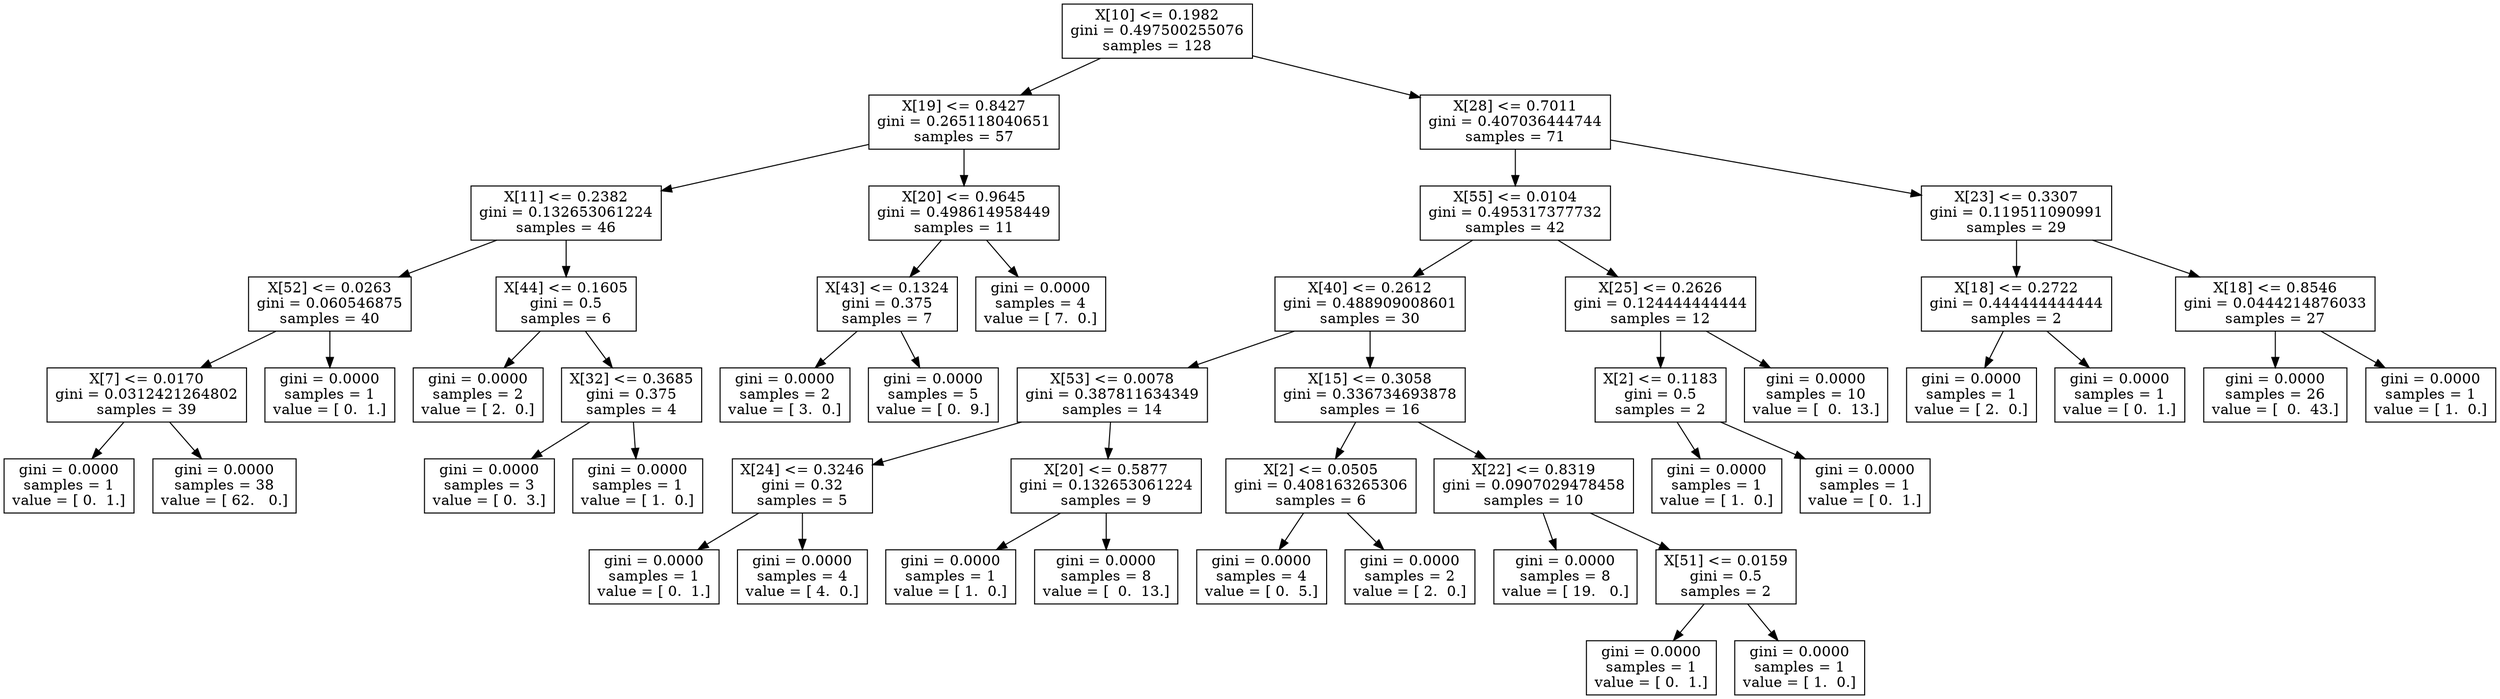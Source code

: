 digraph Tree {
0 [label="X[10] <= 0.1982\ngini = 0.497500255076\nsamples = 128", shape="box"] ;
1 [label="X[19] <= 0.8427\ngini = 0.265118040651\nsamples = 57", shape="box"] ;
0 -> 1 ;
2 [label="X[11] <= 0.2382\ngini = 0.132653061224\nsamples = 46", shape="box"] ;
1 -> 2 ;
3 [label="X[52] <= 0.0263\ngini = 0.060546875\nsamples = 40", shape="box"] ;
2 -> 3 ;
4 [label="X[7] <= 0.0170\ngini = 0.0312421264802\nsamples = 39", shape="box"] ;
3 -> 4 ;
5 [label="gini = 0.0000\nsamples = 1\nvalue = [ 0.  1.]", shape="box"] ;
4 -> 5 ;
6 [label="gini = 0.0000\nsamples = 38\nvalue = [ 62.   0.]", shape="box"] ;
4 -> 6 ;
7 [label="gini = 0.0000\nsamples = 1\nvalue = [ 0.  1.]", shape="box"] ;
3 -> 7 ;
8 [label="X[44] <= 0.1605\ngini = 0.5\nsamples = 6", shape="box"] ;
2 -> 8 ;
9 [label="gini = 0.0000\nsamples = 2\nvalue = [ 2.  0.]", shape="box"] ;
8 -> 9 ;
10 [label="X[32] <= 0.3685\ngini = 0.375\nsamples = 4", shape="box"] ;
8 -> 10 ;
11 [label="gini = 0.0000\nsamples = 3\nvalue = [ 0.  3.]", shape="box"] ;
10 -> 11 ;
12 [label="gini = 0.0000\nsamples = 1\nvalue = [ 1.  0.]", shape="box"] ;
10 -> 12 ;
13 [label="X[20] <= 0.9645\ngini = 0.498614958449\nsamples = 11", shape="box"] ;
1 -> 13 ;
14 [label="X[43] <= 0.1324\ngini = 0.375\nsamples = 7", shape="box"] ;
13 -> 14 ;
15 [label="gini = 0.0000\nsamples = 2\nvalue = [ 3.  0.]", shape="box"] ;
14 -> 15 ;
16 [label="gini = 0.0000\nsamples = 5\nvalue = [ 0.  9.]", shape="box"] ;
14 -> 16 ;
17 [label="gini = 0.0000\nsamples = 4\nvalue = [ 7.  0.]", shape="box"] ;
13 -> 17 ;
18 [label="X[28] <= 0.7011\ngini = 0.407036444744\nsamples = 71", shape="box"] ;
0 -> 18 ;
19 [label="X[55] <= 0.0104\ngini = 0.495317377732\nsamples = 42", shape="box"] ;
18 -> 19 ;
20 [label="X[40] <= 0.2612\ngini = 0.488909008601\nsamples = 30", shape="box"] ;
19 -> 20 ;
21 [label="X[53] <= 0.0078\ngini = 0.387811634349\nsamples = 14", shape="box"] ;
20 -> 21 ;
22 [label="X[24] <= 0.3246\ngini = 0.32\nsamples = 5", shape="box"] ;
21 -> 22 ;
23 [label="gini = 0.0000\nsamples = 1\nvalue = [ 0.  1.]", shape="box"] ;
22 -> 23 ;
24 [label="gini = 0.0000\nsamples = 4\nvalue = [ 4.  0.]", shape="box"] ;
22 -> 24 ;
25 [label="X[20] <= 0.5877\ngini = 0.132653061224\nsamples = 9", shape="box"] ;
21 -> 25 ;
26 [label="gini = 0.0000\nsamples = 1\nvalue = [ 1.  0.]", shape="box"] ;
25 -> 26 ;
27 [label="gini = 0.0000\nsamples = 8\nvalue = [  0.  13.]", shape="box"] ;
25 -> 27 ;
28 [label="X[15] <= 0.3058\ngini = 0.336734693878\nsamples = 16", shape="box"] ;
20 -> 28 ;
29 [label="X[2] <= 0.0505\ngini = 0.408163265306\nsamples = 6", shape="box"] ;
28 -> 29 ;
30 [label="gini = 0.0000\nsamples = 4\nvalue = [ 0.  5.]", shape="box"] ;
29 -> 30 ;
31 [label="gini = 0.0000\nsamples = 2\nvalue = [ 2.  0.]", shape="box"] ;
29 -> 31 ;
32 [label="X[22] <= 0.8319\ngini = 0.0907029478458\nsamples = 10", shape="box"] ;
28 -> 32 ;
33 [label="gini = 0.0000\nsamples = 8\nvalue = [ 19.   0.]", shape="box"] ;
32 -> 33 ;
34 [label="X[51] <= 0.0159\ngini = 0.5\nsamples = 2", shape="box"] ;
32 -> 34 ;
35 [label="gini = 0.0000\nsamples = 1\nvalue = [ 0.  1.]", shape="box"] ;
34 -> 35 ;
36 [label="gini = 0.0000\nsamples = 1\nvalue = [ 1.  0.]", shape="box"] ;
34 -> 36 ;
37 [label="X[25] <= 0.2626\ngini = 0.124444444444\nsamples = 12", shape="box"] ;
19 -> 37 ;
38 [label="X[2] <= 0.1183\ngini = 0.5\nsamples = 2", shape="box"] ;
37 -> 38 ;
39 [label="gini = 0.0000\nsamples = 1\nvalue = [ 1.  0.]", shape="box"] ;
38 -> 39 ;
40 [label="gini = 0.0000\nsamples = 1\nvalue = [ 0.  1.]", shape="box"] ;
38 -> 40 ;
41 [label="gini = 0.0000\nsamples = 10\nvalue = [  0.  13.]", shape="box"] ;
37 -> 41 ;
42 [label="X[23] <= 0.3307\ngini = 0.119511090991\nsamples = 29", shape="box"] ;
18 -> 42 ;
43 [label="X[18] <= 0.2722\ngini = 0.444444444444\nsamples = 2", shape="box"] ;
42 -> 43 ;
44 [label="gini = 0.0000\nsamples = 1\nvalue = [ 2.  0.]", shape="box"] ;
43 -> 44 ;
45 [label="gini = 0.0000\nsamples = 1\nvalue = [ 0.  1.]", shape="box"] ;
43 -> 45 ;
46 [label="X[18] <= 0.8546\ngini = 0.0444214876033\nsamples = 27", shape="box"] ;
42 -> 46 ;
47 [label="gini = 0.0000\nsamples = 26\nvalue = [  0.  43.]", shape="box"] ;
46 -> 47 ;
48 [label="gini = 0.0000\nsamples = 1\nvalue = [ 1.  0.]", shape="box"] ;
46 -> 48 ;
}